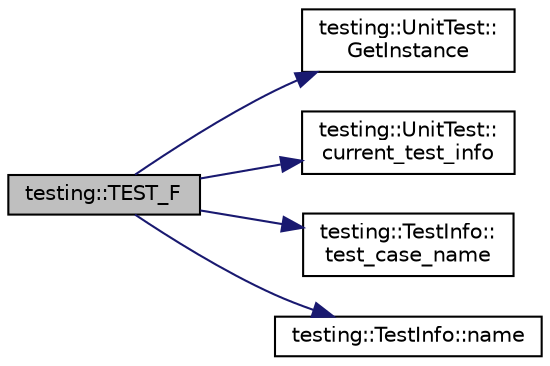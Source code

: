 digraph "testing::TEST_F"
{
  edge [fontname="Helvetica",fontsize="10",labelfontname="Helvetica",labelfontsize="10"];
  node [fontname="Helvetica",fontsize="10",shape=record];
  rankdir="LR";
  Node1756 [label="testing::TEST_F",height=0.2,width=0.4,color="black", fillcolor="grey75", style="filled", fontcolor="black"];
  Node1756 -> Node1757 [color="midnightblue",fontsize="10",style="solid",fontname="Helvetica"];
  Node1757 [label="testing::UnitTest::\lGetInstance",height=0.2,width=0.4,color="black", fillcolor="white", style="filled",URL="$d7/d47/classtesting_1_1_unit_test.html#a24192400b70b3b946746954e9574fb8e"];
  Node1756 -> Node1758 [color="midnightblue",fontsize="10",style="solid",fontname="Helvetica"];
  Node1758 [label="testing::UnitTest::\lcurrent_test_info",height=0.2,width=0.4,color="black", fillcolor="white", style="filled",URL="$d7/d47/classtesting_1_1_unit_test.html#a088eaf814a33085ace3d881d22e6bdea"];
  Node1756 -> Node1759 [color="midnightblue",fontsize="10",style="solid",fontname="Helvetica"];
  Node1759 [label="testing::TestInfo::\ltest_case_name",height=0.2,width=0.4,color="black", fillcolor="white", style="filled",URL="$d1/d79/classtesting_1_1_test_info.html#a036a20710c8c2252889544daba9a8ff9"];
  Node1756 -> Node1760 [color="midnightblue",fontsize="10",style="solid",fontname="Helvetica"];
  Node1760 [label="testing::TestInfo::name",height=0.2,width=0.4,color="black", fillcolor="white", style="filled",URL="$d1/d79/classtesting_1_1_test_info.html#ac2581b45eccc9a3b94cb41c4807d0e34"];
}
